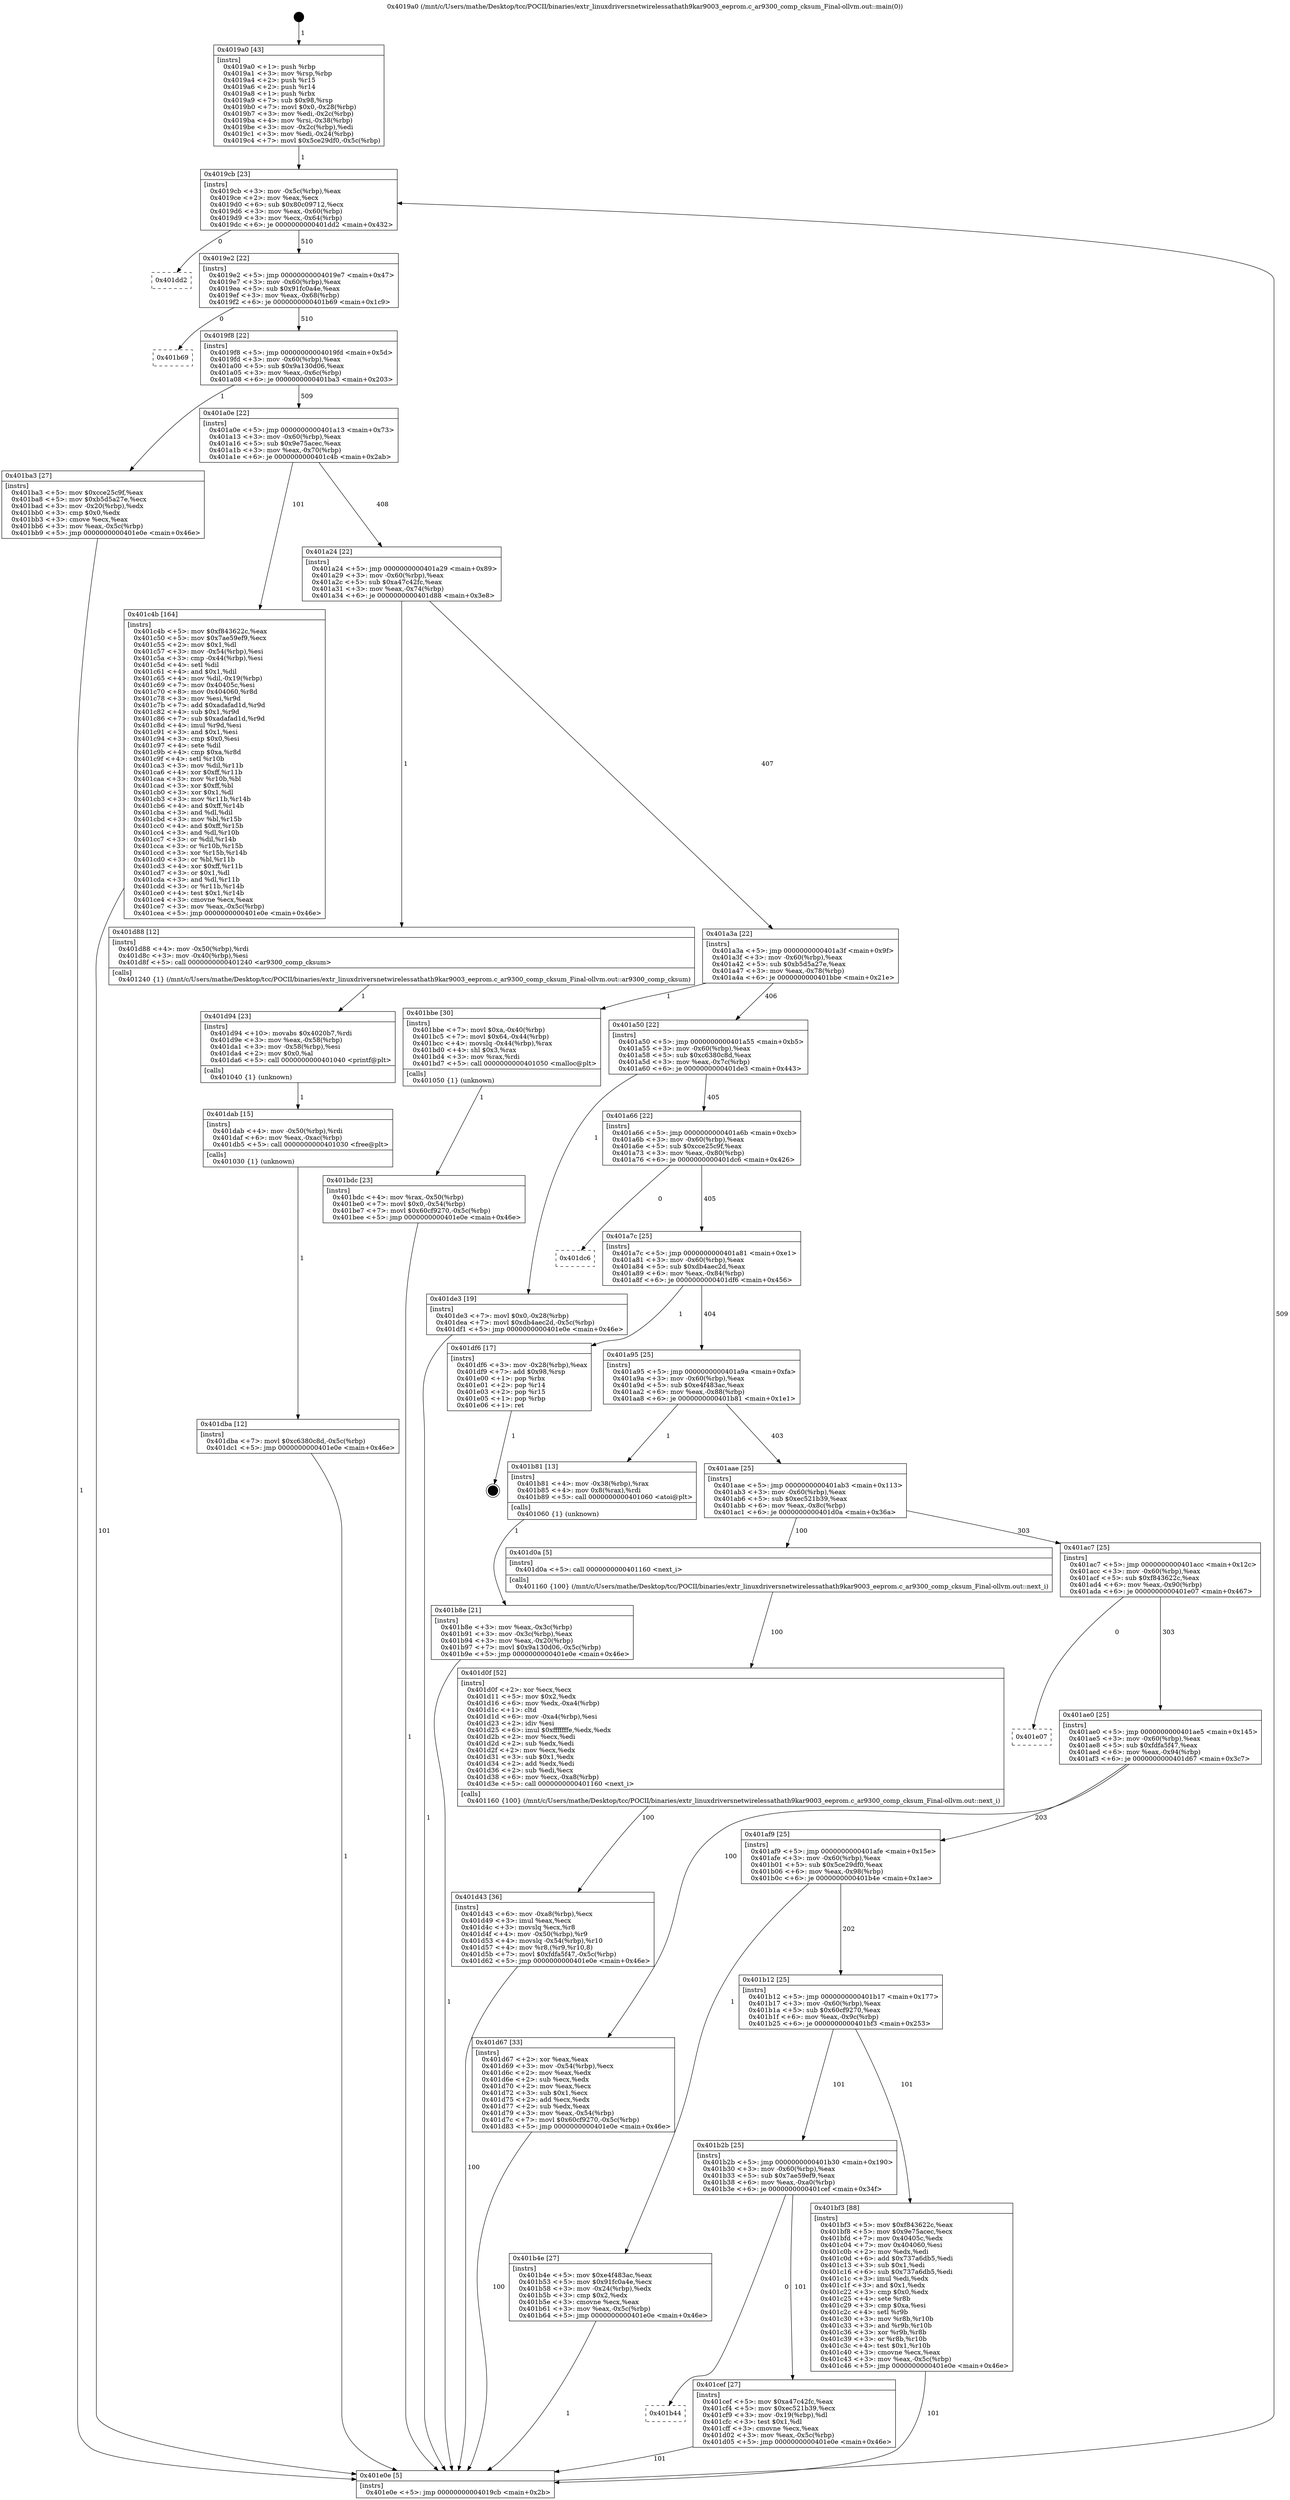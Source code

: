 digraph "0x4019a0" {
  label = "0x4019a0 (/mnt/c/Users/mathe/Desktop/tcc/POCII/binaries/extr_linuxdriversnetwirelessathath9kar9003_eeprom.c_ar9300_comp_cksum_Final-ollvm.out::main(0))"
  labelloc = "t"
  node[shape=record]

  Entry [label="",width=0.3,height=0.3,shape=circle,fillcolor=black,style=filled]
  "0x4019cb" [label="{
     0x4019cb [23]\l
     | [instrs]\l
     &nbsp;&nbsp;0x4019cb \<+3\>: mov -0x5c(%rbp),%eax\l
     &nbsp;&nbsp;0x4019ce \<+2\>: mov %eax,%ecx\l
     &nbsp;&nbsp;0x4019d0 \<+6\>: sub $0x80c09712,%ecx\l
     &nbsp;&nbsp;0x4019d6 \<+3\>: mov %eax,-0x60(%rbp)\l
     &nbsp;&nbsp;0x4019d9 \<+3\>: mov %ecx,-0x64(%rbp)\l
     &nbsp;&nbsp;0x4019dc \<+6\>: je 0000000000401dd2 \<main+0x432\>\l
  }"]
  "0x401dd2" [label="{
     0x401dd2\l
  }", style=dashed]
  "0x4019e2" [label="{
     0x4019e2 [22]\l
     | [instrs]\l
     &nbsp;&nbsp;0x4019e2 \<+5\>: jmp 00000000004019e7 \<main+0x47\>\l
     &nbsp;&nbsp;0x4019e7 \<+3\>: mov -0x60(%rbp),%eax\l
     &nbsp;&nbsp;0x4019ea \<+5\>: sub $0x91fc0a4e,%eax\l
     &nbsp;&nbsp;0x4019ef \<+3\>: mov %eax,-0x68(%rbp)\l
     &nbsp;&nbsp;0x4019f2 \<+6\>: je 0000000000401b69 \<main+0x1c9\>\l
  }"]
  Exit [label="",width=0.3,height=0.3,shape=circle,fillcolor=black,style=filled,peripheries=2]
  "0x401b69" [label="{
     0x401b69\l
  }", style=dashed]
  "0x4019f8" [label="{
     0x4019f8 [22]\l
     | [instrs]\l
     &nbsp;&nbsp;0x4019f8 \<+5\>: jmp 00000000004019fd \<main+0x5d\>\l
     &nbsp;&nbsp;0x4019fd \<+3\>: mov -0x60(%rbp),%eax\l
     &nbsp;&nbsp;0x401a00 \<+5\>: sub $0x9a130d06,%eax\l
     &nbsp;&nbsp;0x401a05 \<+3\>: mov %eax,-0x6c(%rbp)\l
     &nbsp;&nbsp;0x401a08 \<+6\>: je 0000000000401ba3 \<main+0x203\>\l
  }"]
  "0x401dba" [label="{
     0x401dba [12]\l
     | [instrs]\l
     &nbsp;&nbsp;0x401dba \<+7\>: movl $0xc6380c8d,-0x5c(%rbp)\l
     &nbsp;&nbsp;0x401dc1 \<+5\>: jmp 0000000000401e0e \<main+0x46e\>\l
  }"]
  "0x401ba3" [label="{
     0x401ba3 [27]\l
     | [instrs]\l
     &nbsp;&nbsp;0x401ba3 \<+5\>: mov $0xcce25c9f,%eax\l
     &nbsp;&nbsp;0x401ba8 \<+5\>: mov $0xb5d5a27e,%ecx\l
     &nbsp;&nbsp;0x401bad \<+3\>: mov -0x20(%rbp),%edx\l
     &nbsp;&nbsp;0x401bb0 \<+3\>: cmp $0x0,%edx\l
     &nbsp;&nbsp;0x401bb3 \<+3\>: cmove %ecx,%eax\l
     &nbsp;&nbsp;0x401bb6 \<+3\>: mov %eax,-0x5c(%rbp)\l
     &nbsp;&nbsp;0x401bb9 \<+5\>: jmp 0000000000401e0e \<main+0x46e\>\l
  }"]
  "0x401a0e" [label="{
     0x401a0e [22]\l
     | [instrs]\l
     &nbsp;&nbsp;0x401a0e \<+5\>: jmp 0000000000401a13 \<main+0x73\>\l
     &nbsp;&nbsp;0x401a13 \<+3\>: mov -0x60(%rbp),%eax\l
     &nbsp;&nbsp;0x401a16 \<+5\>: sub $0x9e75acec,%eax\l
     &nbsp;&nbsp;0x401a1b \<+3\>: mov %eax,-0x70(%rbp)\l
     &nbsp;&nbsp;0x401a1e \<+6\>: je 0000000000401c4b \<main+0x2ab\>\l
  }"]
  "0x401dab" [label="{
     0x401dab [15]\l
     | [instrs]\l
     &nbsp;&nbsp;0x401dab \<+4\>: mov -0x50(%rbp),%rdi\l
     &nbsp;&nbsp;0x401daf \<+6\>: mov %eax,-0xac(%rbp)\l
     &nbsp;&nbsp;0x401db5 \<+5\>: call 0000000000401030 \<free@plt\>\l
     | [calls]\l
     &nbsp;&nbsp;0x401030 \{1\} (unknown)\l
  }"]
  "0x401c4b" [label="{
     0x401c4b [164]\l
     | [instrs]\l
     &nbsp;&nbsp;0x401c4b \<+5\>: mov $0xf843622c,%eax\l
     &nbsp;&nbsp;0x401c50 \<+5\>: mov $0x7ae59ef9,%ecx\l
     &nbsp;&nbsp;0x401c55 \<+2\>: mov $0x1,%dl\l
     &nbsp;&nbsp;0x401c57 \<+3\>: mov -0x54(%rbp),%esi\l
     &nbsp;&nbsp;0x401c5a \<+3\>: cmp -0x44(%rbp),%esi\l
     &nbsp;&nbsp;0x401c5d \<+4\>: setl %dil\l
     &nbsp;&nbsp;0x401c61 \<+4\>: and $0x1,%dil\l
     &nbsp;&nbsp;0x401c65 \<+4\>: mov %dil,-0x19(%rbp)\l
     &nbsp;&nbsp;0x401c69 \<+7\>: mov 0x40405c,%esi\l
     &nbsp;&nbsp;0x401c70 \<+8\>: mov 0x404060,%r8d\l
     &nbsp;&nbsp;0x401c78 \<+3\>: mov %esi,%r9d\l
     &nbsp;&nbsp;0x401c7b \<+7\>: add $0xadafad1d,%r9d\l
     &nbsp;&nbsp;0x401c82 \<+4\>: sub $0x1,%r9d\l
     &nbsp;&nbsp;0x401c86 \<+7\>: sub $0xadafad1d,%r9d\l
     &nbsp;&nbsp;0x401c8d \<+4\>: imul %r9d,%esi\l
     &nbsp;&nbsp;0x401c91 \<+3\>: and $0x1,%esi\l
     &nbsp;&nbsp;0x401c94 \<+3\>: cmp $0x0,%esi\l
     &nbsp;&nbsp;0x401c97 \<+4\>: sete %dil\l
     &nbsp;&nbsp;0x401c9b \<+4\>: cmp $0xa,%r8d\l
     &nbsp;&nbsp;0x401c9f \<+4\>: setl %r10b\l
     &nbsp;&nbsp;0x401ca3 \<+3\>: mov %dil,%r11b\l
     &nbsp;&nbsp;0x401ca6 \<+4\>: xor $0xff,%r11b\l
     &nbsp;&nbsp;0x401caa \<+3\>: mov %r10b,%bl\l
     &nbsp;&nbsp;0x401cad \<+3\>: xor $0xff,%bl\l
     &nbsp;&nbsp;0x401cb0 \<+3\>: xor $0x1,%dl\l
     &nbsp;&nbsp;0x401cb3 \<+3\>: mov %r11b,%r14b\l
     &nbsp;&nbsp;0x401cb6 \<+4\>: and $0xff,%r14b\l
     &nbsp;&nbsp;0x401cba \<+3\>: and %dl,%dil\l
     &nbsp;&nbsp;0x401cbd \<+3\>: mov %bl,%r15b\l
     &nbsp;&nbsp;0x401cc0 \<+4\>: and $0xff,%r15b\l
     &nbsp;&nbsp;0x401cc4 \<+3\>: and %dl,%r10b\l
     &nbsp;&nbsp;0x401cc7 \<+3\>: or %dil,%r14b\l
     &nbsp;&nbsp;0x401cca \<+3\>: or %r10b,%r15b\l
     &nbsp;&nbsp;0x401ccd \<+3\>: xor %r15b,%r14b\l
     &nbsp;&nbsp;0x401cd0 \<+3\>: or %bl,%r11b\l
     &nbsp;&nbsp;0x401cd3 \<+4\>: xor $0xff,%r11b\l
     &nbsp;&nbsp;0x401cd7 \<+3\>: or $0x1,%dl\l
     &nbsp;&nbsp;0x401cda \<+3\>: and %dl,%r11b\l
     &nbsp;&nbsp;0x401cdd \<+3\>: or %r11b,%r14b\l
     &nbsp;&nbsp;0x401ce0 \<+4\>: test $0x1,%r14b\l
     &nbsp;&nbsp;0x401ce4 \<+3\>: cmovne %ecx,%eax\l
     &nbsp;&nbsp;0x401ce7 \<+3\>: mov %eax,-0x5c(%rbp)\l
     &nbsp;&nbsp;0x401cea \<+5\>: jmp 0000000000401e0e \<main+0x46e\>\l
  }"]
  "0x401a24" [label="{
     0x401a24 [22]\l
     | [instrs]\l
     &nbsp;&nbsp;0x401a24 \<+5\>: jmp 0000000000401a29 \<main+0x89\>\l
     &nbsp;&nbsp;0x401a29 \<+3\>: mov -0x60(%rbp),%eax\l
     &nbsp;&nbsp;0x401a2c \<+5\>: sub $0xa47c42fc,%eax\l
     &nbsp;&nbsp;0x401a31 \<+3\>: mov %eax,-0x74(%rbp)\l
     &nbsp;&nbsp;0x401a34 \<+6\>: je 0000000000401d88 \<main+0x3e8\>\l
  }"]
  "0x401d94" [label="{
     0x401d94 [23]\l
     | [instrs]\l
     &nbsp;&nbsp;0x401d94 \<+10\>: movabs $0x4020b7,%rdi\l
     &nbsp;&nbsp;0x401d9e \<+3\>: mov %eax,-0x58(%rbp)\l
     &nbsp;&nbsp;0x401da1 \<+3\>: mov -0x58(%rbp),%esi\l
     &nbsp;&nbsp;0x401da4 \<+2\>: mov $0x0,%al\l
     &nbsp;&nbsp;0x401da6 \<+5\>: call 0000000000401040 \<printf@plt\>\l
     | [calls]\l
     &nbsp;&nbsp;0x401040 \{1\} (unknown)\l
  }"]
  "0x401d88" [label="{
     0x401d88 [12]\l
     | [instrs]\l
     &nbsp;&nbsp;0x401d88 \<+4\>: mov -0x50(%rbp),%rdi\l
     &nbsp;&nbsp;0x401d8c \<+3\>: mov -0x40(%rbp),%esi\l
     &nbsp;&nbsp;0x401d8f \<+5\>: call 0000000000401240 \<ar9300_comp_cksum\>\l
     | [calls]\l
     &nbsp;&nbsp;0x401240 \{1\} (/mnt/c/Users/mathe/Desktop/tcc/POCII/binaries/extr_linuxdriversnetwirelessathath9kar9003_eeprom.c_ar9300_comp_cksum_Final-ollvm.out::ar9300_comp_cksum)\l
  }"]
  "0x401a3a" [label="{
     0x401a3a [22]\l
     | [instrs]\l
     &nbsp;&nbsp;0x401a3a \<+5\>: jmp 0000000000401a3f \<main+0x9f\>\l
     &nbsp;&nbsp;0x401a3f \<+3\>: mov -0x60(%rbp),%eax\l
     &nbsp;&nbsp;0x401a42 \<+5\>: sub $0xb5d5a27e,%eax\l
     &nbsp;&nbsp;0x401a47 \<+3\>: mov %eax,-0x78(%rbp)\l
     &nbsp;&nbsp;0x401a4a \<+6\>: je 0000000000401bbe \<main+0x21e\>\l
  }"]
  "0x401d43" [label="{
     0x401d43 [36]\l
     | [instrs]\l
     &nbsp;&nbsp;0x401d43 \<+6\>: mov -0xa8(%rbp),%ecx\l
     &nbsp;&nbsp;0x401d49 \<+3\>: imul %eax,%ecx\l
     &nbsp;&nbsp;0x401d4c \<+3\>: movslq %ecx,%r8\l
     &nbsp;&nbsp;0x401d4f \<+4\>: mov -0x50(%rbp),%r9\l
     &nbsp;&nbsp;0x401d53 \<+4\>: movslq -0x54(%rbp),%r10\l
     &nbsp;&nbsp;0x401d57 \<+4\>: mov %r8,(%r9,%r10,8)\l
     &nbsp;&nbsp;0x401d5b \<+7\>: movl $0xfdfa5f47,-0x5c(%rbp)\l
     &nbsp;&nbsp;0x401d62 \<+5\>: jmp 0000000000401e0e \<main+0x46e\>\l
  }"]
  "0x401bbe" [label="{
     0x401bbe [30]\l
     | [instrs]\l
     &nbsp;&nbsp;0x401bbe \<+7\>: movl $0xa,-0x40(%rbp)\l
     &nbsp;&nbsp;0x401bc5 \<+7\>: movl $0x64,-0x44(%rbp)\l
     &nbsp;&nbsp;0x401bcc \<+4\>: movslq -0x44(%rbp),%rax\l
     &nbsp;&nbsp;0x401bd0 \<+4\>: shl $0x3,%rax\l
     &nbsp;&nbsp;0x401bd4 \<+3\>: mov %rax,%rdi\l
     &nbsp;&nbsp;0x401bd7 \<+5\>: call 0000000000401050 \<malloc@plt\>\l
     | [calls]\l
     &nbsp;&nbsp;0x401050 \{1\} (unknown)\l
  }"]
  "0x401a50" [label="{
     0x401a50 [22]\l
     | [instrs]\l
     &nbsp;&nbsp;0x401a50 \<+5\>: jmp 0000000000401a55 \<main+0xb5\>\l
     &nbsp;&nbsp;0x401a55 \<+3\>: mov -0x60(%rbp),%eax\l
     &nbsp;&nbsp;0x401a58 \<+5\>: sub $0xc6380c8d,%eax\l
     &nbsp;&nbsp;0x401a5d \<+3\>: mov %eax,-0x7c(%rbp)\l
     &nbsp;&nbsp;0x401a60 \<+6\>: je 0000000000401de3 \<main+0x443\>\l
  }"]
  "0x401d0f" [label="{
     0x401d0f [52]\l
     | [instrs]\l
     &nbsp;&nbsp;0x401d0f \<+2\>: xor %ecx,%ecx\l
     &nbsp;&nbsp;0x401d11 \<+5\>: mov $0x2,%edx\l
     &nbsp;&nbsp;0x401d16 \<+6\>: mov %edx,-0xa4(%rbp)\l
     &nbsp;&nbsp;0x401d1c \<+1\>: cltd\l
     &nbsp;&nbsp;0x401d1d \<+6\>: mov -0xa4(%rbp),%esi\l
     &nbsp;&nbsp;0x401d23 \<+2\>: idiv %esi\l
     &nbsp;&nbsp;0x401d25 \<+6\>: imul $0xfffffffe,%edx,%edx\l
     &nbsp;&nbsp;0x401d2b \<+2\>: mov %ecx,%edi\l
     &nbsp;&nbsp;0x401d2d \<+2\>: sub %edx,%edi\l
     &nbsp;&nbsp;0x401d2f \<+2\>: mov %ecx,%edx\l
     &nbsp;&nbsp;0x401d31 \<+3\>: sub $0x1,%edx\l
     &nbsp;&nbsp;0x401d34 \<+2\>: add %edx,%edi\l
     &nbsp;&nbsp;0x401d36 \<+2\>: sub %edi,%ecx\l
     &nbsp;&nbsp;0x401d38 \<+6\>: mov %ecx,-0xa8(%rbp)\l
     &nbsp;&nbsp;0x401d3e \<+5\>: call 0000000000401160 \<next_i\>\l
     | [calls]\l
     &nbsp;&nbsp;0x401160 \{100\} (/mnt/c/Users/mathe/Desktop/tcc/POCII/binaries/extr_linuxdriversnetwirelessathath9kar9003_eeprom.c_ar9300_comp_cksum_Final-ollvm.out::next_i)\l
  }"]
  "0x401de3" [label="{
     0x401de3 [19]\l
     | [instrs]\l
     &nbsp;&nbsp;0x401de3 \<+7\>: movl $0x0,-0x28(%rbp)\l
     &nbsp;&nbsp;0x401dea \<+7\>: movl $0xdb4aec2d,-0x5c(%rbp)\l
     &nbsp;&nbsp;0x401df1 \<+5\>: jmp 0000000000401e0e \<main+0x46e\>\l
  }"]
  "0x401a66" [label="{
     0x401a66 [22]\l
     | [instrs]\l
     &nbsp;&nbsp;0x401a66 \<+5\>: jmp 0000000000401a6b \<main+0xcb\>\l
     &nbsp;&nbsp;0x401a6b \<+3\>: mov -0x60(%rbp),%eax\l
     &nbsp;&nbsp;0x401a6e \<+5\>: sub $0xcce25c9f,%eax\l
     &nbsp;&nbsp;0x401a73 \<+3\>: mov %eax,-0x80(%rbp)\l
     &nbsp;&nbsp;0x401a76 \<+6\>: je 0000000000401dc6 \<main+0x426\>\l
  }"]
  "0x401b44" [label="{
     0x401b44\l
  }", style=dashed]
  "0x401dc6" [label="{
     0x401dc6\l
  }", style=dashed]
  "0x401a7c" [label="{
     0x401a7c [25]\l
     | [instrs]\l
     &nbsp;&nbsp;0x401a7c \<+5\>: jmp 0000000000401a81 \<main+0xe1\>\l
     &nbsp;&nbsp;0x401a81 \<+3\>: mov -0x60(%rbp),%eax\l
     &nbsp;&nbsp;0x401a84 \<+5\>: sub $0xdb4aec2d,%eax\l
     &nbsp;&nbsp;0x401a89 \<+6\>: mov %eax,-0x84(%rbp)\l
     &nbsp;&nbsp;0x401a8f \<+6\>: je 0000000000401df6 \<main+0x456\>\l
  }"]
  "0x401cef" [label="{
     0x401cef [27]\l
     | [instrs]\l
     &nbsp;&nbsp;0x401cef \<+5\>: mov $0xa47c42fc,%eax\l
     &nbsp;&nbsp;0x401cf4 \<+5\>: mov $0xec521b39,%ecx\l
     &nbsp;&nbsp;0x401cf9 \<+3\>: mov -0x19(%rbp),%dl\l
     &nbsp;&nbsp;0x401cfc \<+3\>: test $0x1,%dl\l
     &nbsp;&nbsp;0x401cff \<+3\>: cmovne %ecx,%eax\l
     &nbsp;&nbsp;0x401d02 \<+3\>: mov %eax,-0x5c(%rbp)\l
     &nbsp;&nbsp;0x401d05 \<+5\>: jmp 0000000000401e0e \<main+0x46e\>\l
  }"]
  "0x401df6" [label="{
     0x401df6 [17]\l
     | [instrs]\l
     &nbsp;&nbsp;0x401df6 \<+3\>: mov -0x28(%rbp),%eax\l
     &nbsp;&nbsp;0x401df9 \<+7\>: add $0x98,%rsp\l
     &nbsp;&nbsp;0x401e00 \<+1\>: pop %rbx\l
     &nbsp;&nbsp;0x401e01 \<+2\>: pop %r14\l
     &nbsp;&nbsp;0x401e03 \<+2\>: pop %r15\l
     &nbsp;&nbsp;0x401e05 \<+1\>: pop %rbp\l
     &nbsp;&nbsp;0x401e06 \<+1\>: ret\l
  }"]
  "0x401a95" [label="{
     0x401a95 [25]\l
     | [instrs]\l
     &nbsp;&nbsp;0x401a95 \<+5\>: jmp 0000000000401a9a \<main+0xfa\>\l
     &nbsp;&nbsp;0x401a9a \<+3\>: mov -0x60(%rbp),%eax\l
     &nbsp;&nbsp;0x401a9d \<+5\>: sub $0xe4f483ac,%eax\l
     &nbsp;&nbsp;0x401aa2 \<+6\>: mov %eax,-0x88(%rbp)\l
     &nbsp;&nbsp;0x401aa8 \<+6\>: je 0000000000401b81 \<main+0x1e1\>\l
  }"]
  "0x401b2b" [label="{
     0x401b2b [25]\l
     | [instrs]\l
     &nbsp;&nbsp;0x401b2b \<+5\>: jmp 0000000000401b30 \<main+0x190\>\l
     &nbsp;&nbsp;0x401b30 \<+3\>: mov -0x60(%rbp),%eax\l
     &nbsp;&nbsp;0x401b33 \<+5\>: sub $0x7ae59ef9,%eax\l
     &nbsp;&nbsp;0x401b38 \<+6\>: mov %eax,-0xa0(%rbp)\l
     &nbsp;&nbsp;0x401b3e \<+6\>: je 0000000000401cef \<main+0x34f\>\l
  }"]
  "0x401b81" [label="{
     0x401b81 [13]\l
     | [instrs]\l
     &nbsp;&nbsp;0x401b81 \<+4\>: mov -0x38(%rbp),%rax\l
     &nbsp;&nbsp;0x401b85 \<+4\>: mov 0x8(%rax),%rdi\l
     &nbsp;&nbsp;0x401b89 \<+5\>: call 0000000000401060 \<atoi@plt\>\l
     | [calls]\l
     &nbsp;&nbsp;0x401060 \{1\} (unknown)\l
  }"]
  "0x401aae" [label="{
     0x401aae [25]\l
     | [instrs]\l
     &nbsp;&nbsp;0x401aae \<+5\>: jmp 0000000000401ab3 \<main+0x113\>\l
     &nbsp;&nbsp;0x401ab3 \<+3\>: mov -0x60(%rbp),%eax\l
     &nbsp;&nbsp;0x401ab6 \<+5\>: sub $0xec521b39,%eax\l
     &nbsp;&nbsp;0x401abb \<+6\>: mov %eax,-0x8c(%rbp)\l
     &nbsp;&nbsp;0x401ac1 \<+6\>: je 0000000000401d0a \<main+0x36a\>\l
  }"]
  "0x401bf3" [label="{
     0x401bf3 [88]\l
     | [instrs]\l
     &nbsp;&nbsp;0x401bf3 \<+5\>: mov $0xf843622c,%eax\l
     &nbsp;&nbsp;0x401bf8 \<+5\>: mov $0x9e75acec,%ecx\l
     &nbsp;&nbsp;0x401bfd \<+7\>: mov 0x40405c,%edx\l
     &nbsp;&nbsp;0x401c04 \<+7\>: mov 0x404060,%esi\l
     &nbsp;&nbsp;0x401c0b \<+2\>: mov %edx,%edi\l
     &nbsp;&nbsp;0x401c0d \<+6\>: add $0x737a6db5,%edi\l
     &nbsp;&nbsp;0x401c13 \<+3\>: sub $0x1,%edi\l
     &nbsp;&nbsp;0x401c16 \<+6\>: sub $0x737a6db5,%edi\l
     &nbsp;&nbsp;0x401c1c \<+3\>: imul %edi,%edx\l
     &nbsp;&nbsp;0x401c1f \<+3\>: and $0x1,%edx\l
     &nbsp;&nbsp;0x401c22 \<+3\>: cmp $0x0,%edx\l
     &nbsp;&nbsp;0x401c25 \<+4\>: sete %r8b\l
     &nbsp;&nbsp;0x401c29 \<+3\>: cmp $0xa,%esi\l
     &nbsp;&nbsp;0x401c2c \<+4\>: setl %r9b\l
     &nbsp;&nbsp;0x401c30 \<+3\>: mov %r8b,%r10b\l
     &nbsp;&nbsp;0x401c33 \<+3\>: and %r9b,%r10b\l
     &nbsp;&nbsp;0x401c36 \<+3\>: xor %r9b,%r8b\l
     &nbsp;&nbsp;0x401c39 \<+3\>: or %r8b,%r10b\l
     &nbsp;&nbsp;0x401c3c \<+4\>: test $0x1,%r10b\l
     &nbsp;&nbsp;0x401c40 \<+3\>: cmovne %ecx,%eax\l
     &nbsp;&nbsp;0x401c43 \<+3\>: mov %eax,-0x5c(%rbp)\l
     &nbsp;&nbsp;0x401c46 \<+5\>: jmp 0000000000401e0e \<main+0x46e\>\l
  }"]
  "0x401d0a" [label="{
     0x401d0a [5]\l
     | [instrs]\l
     &nbsp;&nbsp;0x401d0a \<+5\>: call 0000000000401160 \<next_i\>\l
     | [calls]\l
     &nbsp;&nbsp;0x401160 \{100\} (/mnt/c/Users/mathe/Desktop/tcc/POCII/binaries/extr_linuxdriversnetwirelessathath9kar9003_eeprom.c_ar9300_comp_cksum_Final-ollvm.out::next_i)\l
  }"]
  "0x401ac7" [label="{
     0x401ac7 [25]\l
     | [instrs]\l
     &nbsp;&nbsp;0x401ac7 \<+5\>: jmp 0000000000401acc \<main+0x12c\>\l
     &nbsp;&nbsp;0x401acc \<+3\>: mov -0x60(%rbp),%eax\l
     &nbsp;&nbsp;0x401acf \<+5\>: sub $0xf843622c,%eax\l
     &nbsp;&nbsp;0x401ad4 \<+6\>: mov %eax,-0x90(%rbp)\l
     &nbsp;&nbsp;0x401ada \<+6\>: je 0000000000401e07 \<main+0x467\>\l
  }"]
  "0x401bdc" [label="{
     0x401bdc [23]\l
     | [instrs]\l
     &nbsp;&nbsp;0x401bdc \<+4\>: mov %rax,-0x50(%rbp)\l
     &nbsp;&nbsp;0x401be0 \<+7\>: movl $0x0,-0x54(%rbp)\l
     &nbsp;&nbsp;0x401be7 \<+7\>: movl $0x60cf9270,-0x5c(%rbp)\l
     &nbsp;&nbsp;0x401bee \<+5\>: jmp 0000000000401e0e \<main+0x46e\>\l
  }"]
  "0x401e07" [label="{
     0x401e07\l
  }", style=dashed]
  "0x401ae0" [label="{
     0x401ae0 [25]\l
     | [instrs]\l
     &nbsp;&nbsp;0x401ae0 \<+5\>: jmp 0000000000401ae5 \<main+0x145\>\l
     &nbsp;&nbsp;0x401ae5 \<+3\>: mov -0x60(%rbp),%eax\l
     &nbsp;&nbsp;0x401ae8 \<+5\>: sub $0xfdfa5f47,%eax\l
     &nbsp;&nbsp;0x401aed \<+6\>: mov %eax,-0x94(%rbp)\l
     &nbsp;&nbsp;0x401af3 \<+6\>: je 0000000000401d67 \<main+0x3c7\>\l
  }"]
  "0x401b8e" [label="{
     0x401b8e [21]\l
     | [instrs]\l
     &nbsp;&nbsp;0x401b8e \<+3\>: mov %eax,-0x3c(%rbp)\l
     &nbsp;&nbsp;0x401b91 \<+3\>: mov -0x3c(%rbp),%eax\l
     &nbsp;&nbsp;0x401b94 \<+3\>: mov %eax,-0x20(%rbp)\l
     &nbsp;&nbsp;0x401b97 \<+7\>: movl $0x9a130d06,-0x5c(%rbp)\l
     &nbsp;&nbsp;0x401b9e \<+5\>: jmp 0000000000401e0e \<main+0x46e\>\l
  }"]
  "0x401d67" [label="{
     0x401d67 [33]\l
     | [instrs]\l
     &nbsp;&nbsp;0x401d67 \<+2\>: xor %eax,%eax\l
     &nbsp;&nbsp;0x401d69 \<+3\>: mov -0x54(%rbp),%ecx\l
     &nbsp;&nbsp;0x401d6c \<+2\>: mov %eax,%edx\l
     &nbsp;&nbsp;0x401d6e \<+2\>: sub %ecx,%edx\l
     &nbsp;&nbsp;0x401d70 \<+2\>: mov %eax,%ecx\l
     &nbsp;&nbsp;0x401d72 \<+3\>: sub $0x1,%ecx\l
     &nbsp;&nbsp;0x401d75 \<+2\>: add %ecx,%edx\l
     &nbsp;&nbsp;0x401d77 \<+2\>: sub %edx,%eax\l
     &nbsp;&nbsp;0x401d79 \<+3\>: mov %eax,-0x54(%rbp)\l
     &nbsp;&nbsp;0x401d7c \<+7\>: movl $0x60cf9270,-0x5c(%rbp)\l
     &nbsp;&nbsp;0x401d83 \<+5\>: jmp 0000000000401e0e \<main+0x46e\>\l
  }"]
  "0x401af9" [label="{
     0x401af9 [25]\l
     | [instrs]\l
     &nbsp;&nbsp;0x401af9 \<+5\>: jmp 0000000000401afe \<main+0x15e\>\l
     &nbsp;&nbsp;0x401afe \<+3\>: mov -0x60(%rbp),%eax\l
     &nbsp;&nbsp;0x401b01 \<+5\>: sub $0x5ce29df0,%eax\l
     &nbsp;&nbsp;0x401b06 \<+6\>: mov %eax,-0x98(%rbp)\l
     &nbsp;&nbsp;0x401b0c \<+6\>: je 0000000000401b4e \<main+0x1ae\>\l
  }"]
  "0x4019a0" [label="{
     0x4019a0 [43]\l
     | [instrs]\l
     &nbsp;&nbsp;0x4019a0 \<+1\>: push %rbp\l
     &nbsp;&nbsp;0x4019a1 \<+3\>: mov %rsp,%rbp\l
     &nbsp;&nbsp;0x4019a4 \<+2\>: push %r15\l
     &nbsp;&nbsp;0x4019a6 \<+2\>: push %r14\l
     &nbsp;&nbsp;0x4019a8 \<+1\>: push %rbx\l
     &nbsp;&nbsp;0x4019a9 \<+7\>: sub $0x98,%rsp\l
     &nbsp;&nbsp;0x4019b0 \<+7\>: movl $0x0,-0x28(%rbp)\l
     &nbsp;&nbsp;0x4019b7 \<+3\>: mov %edi,-0x2c(%rbp)\l
     &nbsp;&nbsp;0x4019ba \<+4\>: mov %rsi,-0x38(%rbp)\l
     &nbsp;&nbsp;0x4019be \<+3\>: mov -0x2c(%rbp),%edi\l
     &nbsp;&nbsp;0x4019c1 \<+3\>: mov %edi,-0x24(%rbp)\l
     &nbsp;&nbsp;0x4019c4 \<+7\>: movl $0x5ce29df0,-0x5c(%rbp)\l
  }"]
  "0x401b4e" [label="{
     0x401b4e [27]\l
     | [instrs]\l
     &nbsp;&nbsp;0x401b4e \<+5\>: mov $0xe4f483ac,%eax\l
     &nbsp;&nbsp;0x401b53 \<+5\>: mov $0x91fc0a4e,%ecx\l
     &nbsp;&nbsp;0x401b58 \<+3\>: mov -0x24(%rbp),%edx\l
     &nbsp;&nbsp;0x401b5b \<+3\>: cmp $0x2,%edx\l
     &nbsp;&nbsp;0x401b5e \<+3\>: cmovne %ecx,%eax\l
     &nbsp;&nbsp;0x401b61 \<+3\>: mov %eax,-0x5c(%rbp)\l
     &nbsp;&nbsp;0x401b64 \<+5\>: jmp 0000000000401e0e \<main+0x46e\>\l
  }"]
  "0x401b12" [label="{
     0x401b12 [25]\l
     | [instrs]\l
     &nbsp;&nbsp;0x401b12 \<+5\>: jmp 0000000000401b17 \<main+0x177\>\l
     &nbsp;&nbsp;0x401b17 \<+3\>: mov -0x60(%rbp),%eax\l
     &nbsp;&nbsp;0x401b1a \<+5\>: sub $0x60cf9270,%eax\l
     &nbsp;&nbsp;0x401b1f \<+6\>: mov %eax,-0x9c(%rbp)\l
     &nbsp;&nbsp;0x401b25 \<+6\>: je 0000000000401bf3 \<main+0x253\>\l
  }"]
  "0x401e0e" [label="{
     0x401e0e [5]\l
     | [instrs]\l
     &nbsp;&nbsp;0x401e0e \<+5\>: jmp 00000000004019cb \<main+0x2b\>\l
  }"]
  Entry -> "0x4019a0" [label=" 1"]
  "0x4019cb" -> "0x401dd2" [label=" 0"]
  "0x4019cb" -> "0x4019e2" [label=" 510"]
  "0x401df6" -> Exit [label=" 1"]
  "0x4019e2" -> "0x401b69" [label=" 0"]
  "0x4019e2" -> "0x4019f8" [label=" 510"]
  "0x401de3" -> "0x401e0e" [label=" 1"]
  "0x4019f8" -> "0x401ba3" [label=" 1"]
  "0x4019f8" -> "0x401a0e" [label=" 509"]
  "0x401dba" -> "0x401e0e" [label=" 1"]
  "0x401a0e" -> "0x401c4b" [label=" 101"]
  "0x401a0e" -> "0x401a24" [label=" 408"]
  "0x401dab" -> "0x401dba" [label=" 1"]
  "0x401a24" -> "0x401d88" [label=" 1"]
  "0x401a24" -> "0x401a3a" [label=" 407"]
  "0x401d94" -> "0x401dab" [label=" 1"]
  "0x401a3a" -> "0x401bbe" [label=" 1"]
  "0x401a3a" -> "0x401a50" [label=" 406"]
  "0x401d88" -> "0x401d94" [label=" 1"]
  "0x401a50" -> "0x401de3" [label=" 1"]
  "0x401a50" -> "0x401a66" [label=" 405"]
  "0x401d67" -> "0x401e0e" [label=" 100"]
  "0x401a66" -> "0x401dc6" [label=" 0"]
  "0x401a66" -> "0x401a7c" [label=" 405"]
  "0x401d43" -> "0x401e0e" [label=" 100"]
  "0x401a7c" -> "0x401df6" [label=" 1"]
  "0x401a7c" -> "0x401a95" [label=" 404"]
  "0x401d0f" -> "0x401d43" [label=" 100"]
  "0x401a95" -> "0x401b81" [label=" 1"]
  "0x401a95" -> "0x401aae" [label=" 403"]
  "0x401cef" -> "0x401e0e" [label=" 101"]
  "0x401aae" -> "0x401d0a" [label=" 100"]
  "0x401aae" -> "0x401ac7" [label=" 303"]
  "0x401b2b" -> "0x401b44" [label=" 0"]
  "0x401ac7" -> "0x401e07" [label=" 0"]
  "0x401ac7" -> "0x401ae0" [label=" 303"]
  "0x401d0a" -> "0x401d0f" [label=" 100"]
  "0x401ae0" -> "0x401d67" [label=" 100"]
  "0x401ae0" -> "0x401af9" [label=" 203"]
  "0x401c4b" -> "0x401e0e" [label=" 101"]
  "0x401af9" -> "0x401b4e" [label=" 1"]
  "0x401af9" -> "0x401b12" [label=" 202"]
  "0x401b4e" -> "0x401e0e" [label=" 1"]
  "0x4019a0" -> "0x4019cb" [label=" 1"]
  "0x401e0e" -> "0x4019cb" [label=" 509"]
  "0x401b81" -> "0x401b8e" [label=" 1"]
  "0x401b8e" -> "0x401e0e" [label=" 1"]
  "0x401ba3" -> "0x401e0e" [label=" 1"]
  "0x401bbe" -> "0x401bdc" [label=" 1"]
  "0x401bdc" -> "0x401e0e" [label=" 1"]
  "0x401b2b" -> "0x401cef" [label=" 101"]
  "0x401b12" -> "0x401bf3" [label=" 101"]
  "0x401b12" -> "0x401b2b" [label=" 101"]
  "0x401bf3" -> "0x401e0e" [label=" 101"]
}
